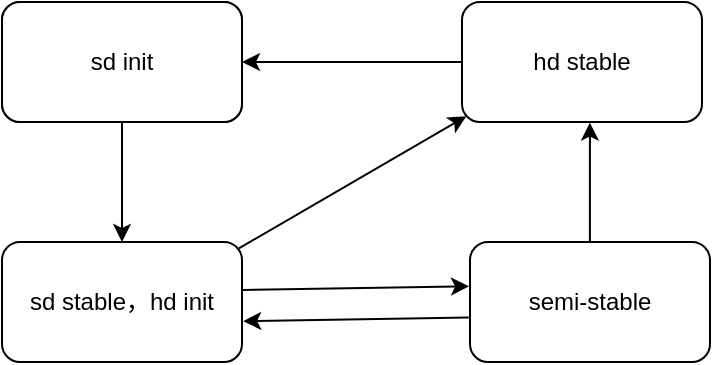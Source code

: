 <mxfile version="14.0.1" type="github">
  <diagram id="0MYBxTutitJ52ahjwxG4" name="Page-1">
    <mxGraphModel dx="599" dy="311" grid="1" gridSize="10" guides="1" tooltips="1" connect="1" arrows="1" fold="1" page="1" pageScale="1" pageWidth="827" pageHeight="1169" math="0" shadow="0">
      <root>
        <mxCell id="0" />
        <mxCell id="1" parent="0" />
        <mxCell id="cT87-02x-qpwzuwtGQCT-1" value="sd init" style="rounded=1;whiteSpace=wrap;html=1;" vertex="1" parent="1">
          <mxGeometry x="180" y="160" width="120" height="60" as="geometry" />
        </mxCell>
        <mxCell id="cT87-02x-qpwzuwtGQCT-6" style="edgeStyle=orthogonalEdgeStyle;rounded=0;orthogonalLoop=1;jettySize=auto;html=1;exitX=0.5;exitY=1;exitDx=0;exitDy=0;entryX=0.5;entryY=0;entryDx=0;entryDy=0;" edge="1" parent="1" source="cT87-02x-qpwzuwtGQCT-2" target="cT87-02x-qpwzuwtGQCT-3">
          <mxGeometry relative="1" as="geometry" />
        </mxCell>
        <mxCell id="cT87-02x-qpwzuwtGQCT-2" value="sd init" style="rounded=1;whiteSpace=wrap;html=1;" vertex="1" parent="1">
          <mxGeometry x="180" y="160" width="120" height="60" as="geometry" />
        </mxCell>
        <mxCell id="cT87-02x-qpwzuwtGQCT-3" value="sd stable，hd init" style="rounded=1;whiteSpace=wrap;html=1;" vertex="1" parent="1">
          <mxGeometry x="180" y="280" width="120" height="60" as="geometry" />
        </mxCell>
        <mxCell id="cT87-02x-qpwzuwtGQCT-14" style="edgeStyle=orthogonalEdgeStyle;rounded=0;orthogonalLoop=1;jettySize=auto;html=1;entryX=1;entryY=0.5;entryDx=0;entryDy=0;" edge="1" parent="1" source="cT87-02x-qpwzuwtGQCT-4" target="cT87-02x-qpwzuwtGQCT-2">
          <mxGeometry relative="1" as="geometry" />
        </mxCell>
        <mxCell id="cT87-02x-qpwzuwtGQCT-4" value="hd stable" style="rounded=1;whiteSpace=wrap;html=1;" vertex="1" parent="1">
          <mxGeometry x="410" y="160" width="120" height="60" as="geometry" />
        </mxCell>
        <mxCell id="cT87-02x-qpwzuwtGQCT-11" style="edgeStyle=orthogonalEdgeStyle;rounded=0;orthogonalLoop=1;jettySize=auto;html=1;entryX=0.533;entryY=1.005;entryDx=0;entryDy=0;entryPerimeter=0;" edge="1" parent="1" source="cT87-02x-qpwzuwtGQCT-5" target="cT87-02x-qpwzuwtGQCT-4">
          <mxGeometry relative="1" as="geometry" />
        </mxCell>
        <mxCell id="cT87-02x-qpwzuwtGQCT-5" value="semi-stable" style="rounded=1;whiteSpace=wrap;html=1;" vertex="1" parent="1">
          <mxGeometry x="414" y="280" width="120" height="60" as="geometry" />
        </mxCell>
        <mxCell id="cT87-02x-qpwzuwtGQCT-10" value="" style="endArrow=classic;html=1;entryX=0.018;entryY=0.952;entryDx=0;entryDy=0;entryPerimeter=0;exitX=0.987;exitY=0.053;exitDx=0;exitDy=0;exitPerimeter=0;" edge="1" parent="1" source="cT87-02x-qpwzuwtGQCT-3" target="cT87-02x-qpwzuwtGQCT-4">
          <mxGeometry width="50" height="50" relative="1" as="geometry">
            <mxPoint x="300" y="280" as="sourcePoint" />
            <mxPoint x="410" y="220" as="targetPoint" />
            <Array as="points" />
          </mxGeometry>
        </mxCell>
        <mxCell id="cT87-02x-qpwzuwtGQCT-12" value="" style="endArrow=classic;html=1;exitX=1;exitY=0.4;exitDx=0;exitDy=0;exitPerimeter=0;entryX=-0.004;entryY=0.369;entryDx=0;entryDy=0;entryPerimeter=0;" edge="1" parent="1" source="cT87-02x-qpwzuwtGQCT-3" target="cT87-02x-qpwzuwtGQCT-5">
          <mxGeometry width="50" height="50" relative="1" as="geometry">
            <mxPoint x="370" y="280" as="sourcePoint" />
            <mxPoint x="420" y="230" as="targetPoint" />
          </mxGeometry>
        </mxCell>
        <mxCell id="cT87-02x-qpwzuwtGQCT-13" value="" style="endArrow=classic;html=1;entryX=1.005;entryY=0.66;entryDx=0;entryDy=0;entryPerimeter=0;exitX=-0.005;exitY=0.63;exitDx=0;exitDy=0;exitPerimeter=0;" edge="1" parent="1" source="cT87-02x-qpwzuwtGQCT-5" target="cT87-02x-qpwzuwtGQCT-3">
          <mxGeometry width="50" height="50" relative="1" as="geometry">
            <mxPoint x="370" y="280" as="sourcePoint" />
            <mxPoint x="420" y="230" as="targetPoint" />
          </mxGeometry>
        </mxCell>
      </root>
    </mxGraphModel>
  </diagram>
</mxfile>
